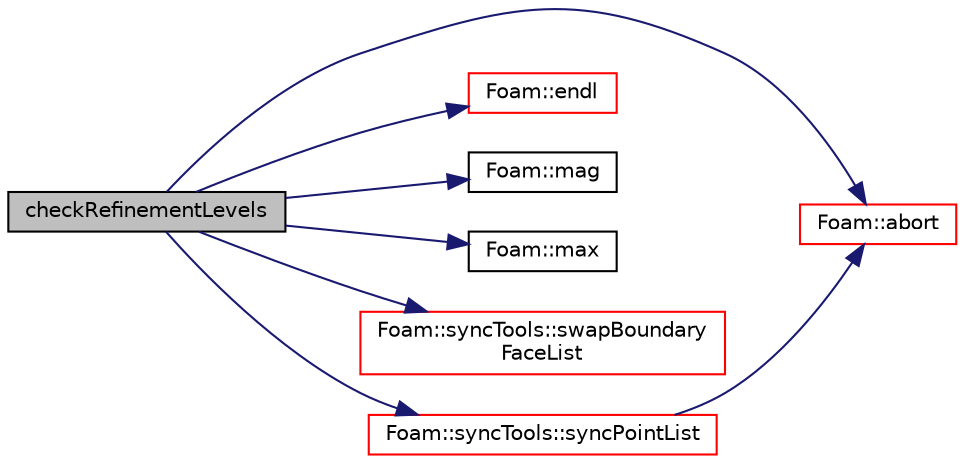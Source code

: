 digraph "checkRefinementLevels"
{
  bgcolor="transparent";
  edge [fontname="Helvetica",fontsize="10",labelfontname="Helvetica",labelfontsize="10"];
  node [fontname="Helvetica",fontsize="10",shape=record];
  rankdir="LR";
  Node1 [label="checkRefinementLevels",height=0.2,width=0.4,color="black", fillcolor="grey75", style="filled", fontcolor="black"];
  Node1 -> Node2 [color="midnightblue",fontsize="10",style="solid",fontname="Helvetica"];
  Node2 [label="Foam::abort",height=0.2,width=0.4,color="red",URL="$a10725.html#a447107a607d03e417307c203fa5fb44b"];
  Node1 -> Node3 [color="midnightblue",fontsize="10",style="solid",fontname="Helvetica"];
  Node3 [label="Foam::endl",height=0.2,width=0.4,color="red",URL="$a10725.html#a2db8fe02a0d3909e9351bb4275b23ce4",tooltip="Add newline and flush stream. "];
  Node1 -> Node4 [color="midnightblue",fontsize="10",style="solid",fontname="Helvetica"];
  Node4 [label="Foam::mag",height=0.2,width=0.4,color="black",URL="$a10725.html#a929da2a3fdcf3dacbbe0487d3a330dae"];
  Node1 -> Node5 [color="midnightblue",fontsize="10",style="solid",fontname="Helvetica"];
  Node5 [label="Foam::max",height=0.2,width=0.4,color="black",URL="$a10725.html#ac993e906cf2774ae77e666bc24e81733"];
  Node1 -> Node6 [color="midnightblue",fontsize="10",style="solid",fontname="Helvetica"];
  Node6 [label="Foam::syncTools::swapBoundary\lFaceList",height=0.2,width=0.4,color="red",URL="$a02542.html#a30e4f2ce2c2399c35f5d674bdb7c07fd",tooltip="Swap coupled boundary face values. "];
  Node1 -> Node7 [color="midnightblue",fontsize="10",style="solid",fontname="Helvetica"];
  Node7 [label="Foam::syncTools::syncPointList",height=0.2,width=0.4,color="red",URL="$a02542.html#a197ed77a9101bdfb37253bd3f507c017",tooltip="Synchronize values on all mesh points. "];
  Node7 -> Node2 [color="midnightblue",fontsize="10",style="solid",fontname="Helvetica"];
}
